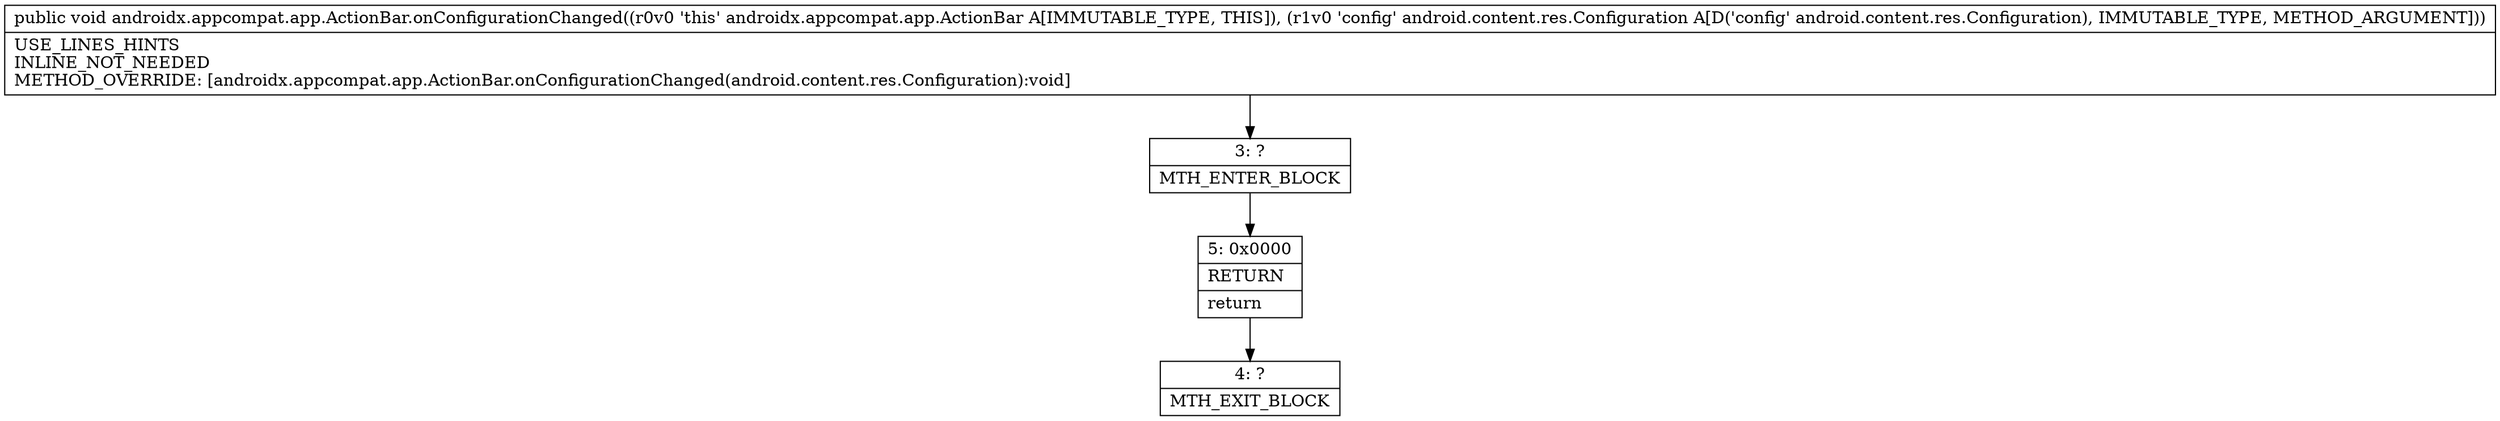 digraph "CFG forandroidx.appcompat.app.ActionBar.onConfigurationChanged(Landroid\/content\/res\/Configuration;)V" {
Node_3 [shape=record,label="{3\:\ ?|MTH_ENTER_BLOCK\l}"];
Node_5 [shape=record,label="{5\:\ 0x0000|RETURN\l|return\l}"];
Node_4 [shape=record,label="{4\:\ ?|MTH_EXIT_BLOCK\l}"];
MethodNode[shape=record,label="{public void androidx.appcompat.app.ActionBar.onConfigurationChanged((r0v0 'this' androidx.appcompat.app.ActionBar A[IMMUTABLE_TYPE, THIS]), (r1v0 'config' android.content.res.Configuration A[D('config' android.content.res.Configuration), IMMUTABLE_TYPE, METHOD_ARGUMENT]))  | USE_LINES_HINTS\lINLINE_NOT_NEEDED\lMETHOD_OVERRIDE: [androidx.appcompat.app.ActionBar.onConfigurationChanged(android.content.res.Configuration):void]\l}"];
MethodNode -> Node_3;Node_3 -> Node_5;
Node_5 -> Node_4;
}

